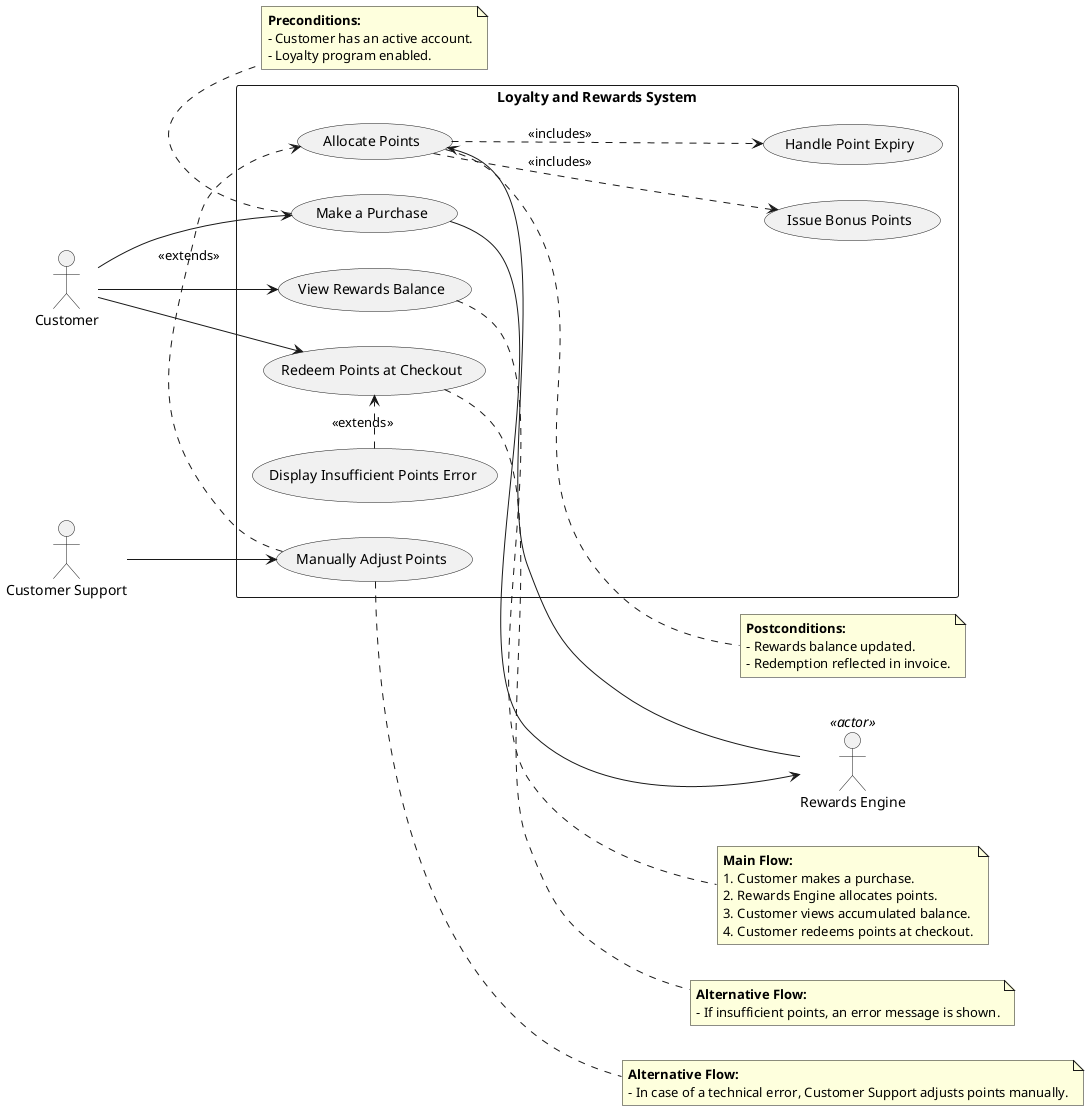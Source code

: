 @startuml
left to right direction

actor "Customer" as Customer
actor "Rewards Engine" as RewardsEngine <<actor>>
actor "Customer Support" as Support

rectangle "Loyalty and Rewards System" {
    usecase "Make a Purchase" as UC_Purchase
    usecase "Allocate Points" as UC_Allocate
    usecase "View Rewards Balance" as UC_ViewBalance
    usecase "Redeem Points at Checkout" as UC_Redeem
    usecase "Issue Bonus Points" as UC_Bonus
    usecase "Handle Point Expiry" as UC_Expiry
    usecase "Display Insufficient Points Error" as UC_Insufficient
    usecase "Manually Adjust Points" as UC_ManualAdjust
}

'--- Associations ---'
Customer --> UC_Purchase
Customer --> UC_ViewBalance
Customer --> UC_Redeem
Support --> UC_ManualAdjust

'--- Includes (Subflows) ---'
UC_Allocate ..> UC_Bonus : <<includes>>
UC_Allocate ..> UC_Expiry : <<includes>>

'--- Extends (Alternative Flows) ---'
UC_Insufficient .> UC_Redeem : <<extends>>
UC_ManualAdjust .> UC_Allocate : <<extends>>

'--- System to System Interaction ---'
UC_Purchase --> RewardsEngine
UC_Allocate <-- RewardsEngine

'--- Notes for Preconditions and Flow ---'
note bottom of UC_Purchase
**Preconditions:**
- Customer has an active account.
- Loyalty program enabled.
end note

note right of UC_ViewBalance
**Main Flow:**
1. Customer makes a purchase.
2. Rewards Engine allocates points.
3. Customer views accumulated balance.
4. Customer redeems points at checkout.
end note

note right of UC_Redeem
**Alternative Flow:**
- If insufficient points, an error message is shown.
end note

note right of UC_ManualAdjust
**Alternative Flow:**
- In case of a technical error, Customer Support adjusts points manually.
end note

note right of UC_Allocate
**Postconditions:**
- Rewards balance updated.
- Redemption reflected in invoice.
end note
@enduml
